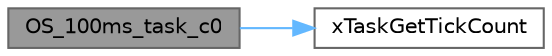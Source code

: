 digraph "OS_100ms_task_c0"
{
 // LATEX_PDF_SIZE
  bgcolor="transparent";
  edge [fontname=Helvetica,fontsize=10,labelfontname=Helvetica,labelfontsize=10];
  node [fontname=Helvetica,fontsize=10,shape=box,height=0.2,width=0.4];
  rankdir="LR";
  Node1 [id="Node000001",label="OS_100ms_task_c0",height=0.2,width=0.4,color="gray40", fillcolor="grey60", style="filled", fontcolor="black",tooltip=" "];
  Node1 -> Node2 [id="edge2_Node000001_Node000002",color="steelblue1",style="solid",tooltip=" "];
  Node2 [id="Node000002",label="xTaskGetTickCount",height=0.2,width=0.4,color="grey40", fillcolor="white", style="filled",URL="$tasks_8c.html#a5fa24e36d5e1eeb57f5b73b72ea048e7",tooltip=" "];
}
